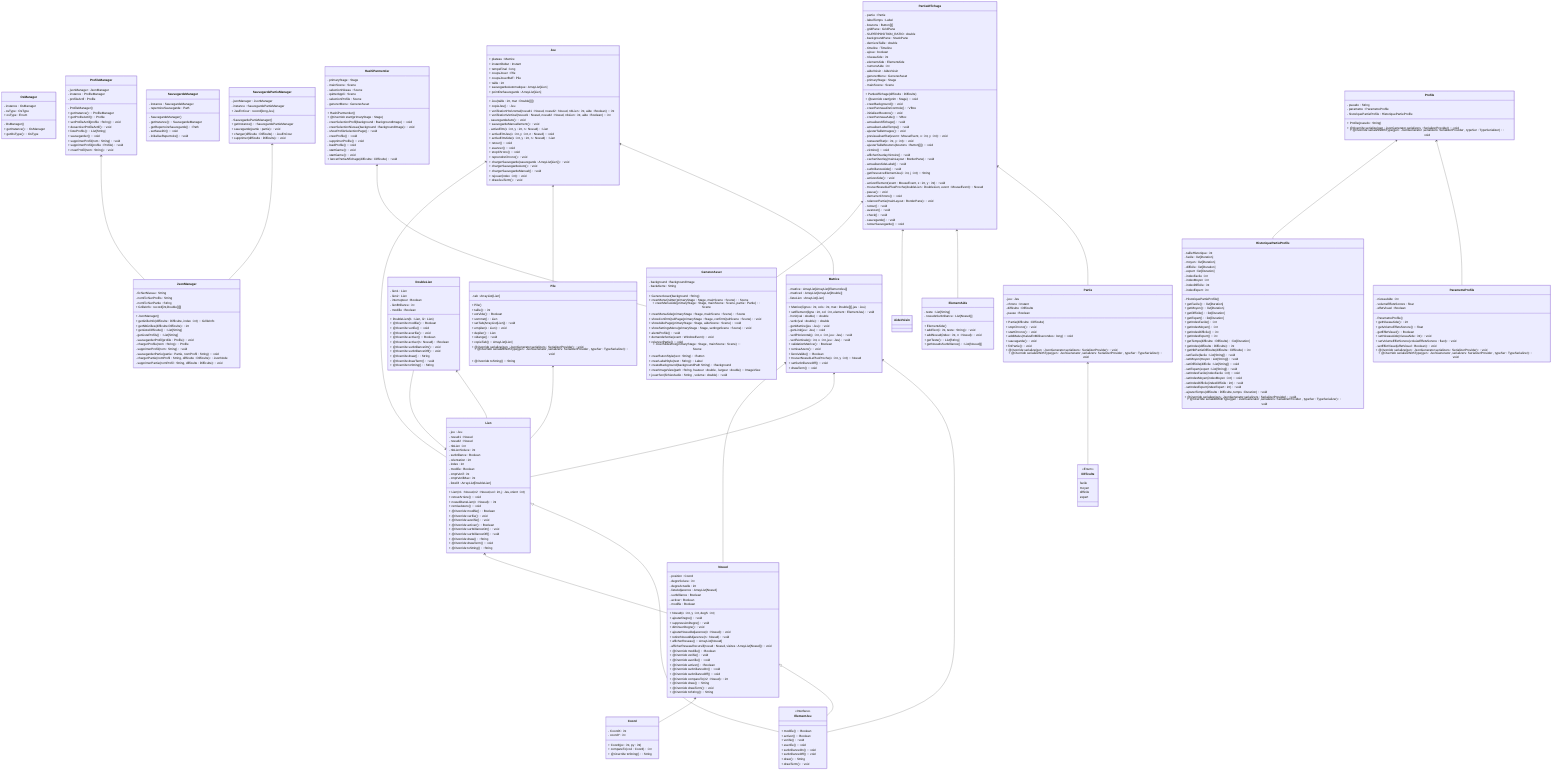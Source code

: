 classDiagram
direction TB
    class JsonManager{
        - fichierNiveau : String
        - nomFichierProfils : String
        - nomFichierPartie : String
        + GrilleInfo : record[int,Double[][]]
        + JsonManager()
        + getGrilleInfo(difficulte : Difficulte, index : int) : GrilleInfo
        + getNbGrilles(difficulte Difficulte) : int
        + getListeDifficulte() : List[String]
        - getListeProfils() : List[String]
        - sauvegarderProfil(profile : Profile) : void
        - chargerProfile(nom : String) : Profile
        - supprimerProfil(nom : String) : void
        - sauvegarderPartie(partie : Partie, nomProfil : String) : void
        - chargerPartie(nomProfil : String, difficulte : Difficulte) : JsonNode
        - supprimerPartie(nomProfil : String, difficulte : Difficulte) : void
    }

    class OsManager{
        - instance : OsManager
        - osType : OsType
        + osType : Enum
        - OsManager()
        + getInstance() : OsManager
        + getOsType() : OsType
    }

    class ProfileManager{
        - jsonManager : JsonManager
        - instance : ProfileManager
        - profileActif : Profile
        - ProfileManager()
        + getInstance() : ProfileManager
        + getProfileActif() : Profile
        + setProfileActif(profile : String) : void
        + desactiverProfileActif() : void
        + listeProfils() : List[String]
        + sauvegarder() : void
        + supprimerProfil(nom : String) : void
        + supprimerProfil(profile : Profile) : void
        + creerProfil(nom : String) : void
    }

    class SauvegardeManager{
        - instance : SauvegardeManager
        - repertoireSauvegarde : Path
        - SauvegardeManager()
        - getInstance() : SauvegardeManager
        - getRepertoireSauvegarde() : Path
        - setSaveDir() : void
        - initialiseRepertoire() : void
    }

    class SauvegardePartieManager{
        - jsonManager : JsonManager
        - instance : SauvegardePartieManager
        + JeuEnCour : record[long,Jeu]
        - SauvegardePartieManager()
        + getInstance() : SauvegardePartieManager
        + sauvegarde(partie : partie) : void
        + charger(difficulte : Difficulte) : JeuEnCour
        + supprimer(difficulte : Difficulte) : void
    }

    

    class GenererAsset {
	    - background : BackgroundImage
        - backAlerte : String
	    + GenererAsset(background : String)
        + creerMenuQuitter(primaryStage : Stage, mainScene : Scene) : Scene
        + creerMenuAide(primaryStage : Stage, mainScene : Scene, partie : Partie) : Scene
        + creerMenuAide(primaryStage : Stage, mainScene : Scene) : Scene
        + showConfirmQuitPage(primaryStage : Stage, confirmQuitScene : Scene) : void
        + showAidePage(primaryStage : Stage, aideScene : Scene) : void
        + showSettingsMenu(primaryStage : Stage, settingsScene : Scene) : void
        + alerteProfile() : void
        + demandeSortie(event : WindowEvent) : void
        + relancerPartie() : void
        + creerSlideshox(primaryStage : Stage , mainScene : Scene) : Scene
        + creerButonStyle(text : String) : Button
        + creerLabelStyle(text : String) : Label
        + createBackground(backgroundPath String) : Background
        + creerImageView(path : String, hauteur : double , largeur : double) : ImageView
        + jouerSon(fichierAudio : String , volume : double) : void
    }

    class PartieAffichage {
	    - partie : Partie
        - labelTemps : Label
        - boutons : Button[][]
        - gridPane : GridPane
        - SUPERPOSITION_RATIO : double
        - backgroundPane : StackPane
        - derniereTaille : double
        - timeline : Timeline
        - ajoue : boolean
        - niveauAide : int
        - elementAide : ElementAide
        - numeroAide : int
        - aideVoisin : AideVoisin
        - genererMenu : GenererAsset
        - primaryStage : Stage
        - mainScene : Scene 
        + PartieAffichage(difficulte : Difficulte)
        + *@override* start(prim : Stage) : void
        - creerBackground() : void
        - creerPanneauDeControle() : VBox
        - initialiserBoutons() : void
        - creerPanneauAide() : VBox
        - actualiserAffichage() : void
        - actualiserLabelTemps() : void
        - ajusterTailleImages() : void
        - previsualiserEtat(event : MouseEvent, x : int, y : int) : void
        - restaurerEtat(x : int, y : int) : void
        - ajusterTailleBoutons(boutons : Button[][]) : void
        - victoire() : void
        - afficherOverlayVictoire() : void
        - cacherOverlay(mainLayout : BorderPane) : void
        - actualiserAideLabel() : void
        - surbrillanceAide() : void
        - getResourceElementJeu(i : int, j : int) : String
        - activerAide() : void
        - activerElement(event : MouseEvent, x : int, y : int) : void
        - trouverNoeudLePlusProche(doubleLien : DoubleLien, event : MouseEvent) : Noeud
        - pause() : void
        - demarrerChrono() : void
        - relancerPartie(mainLayout : BorderPane) : void
        - retour() : void
        - avancer() : void
        - check() : void
        - sauvegarde() : void
        - retourSauvegarde() : void
    }

    

    class Coord {
	    - CoordX : int
	    - coordY : int
	    + Coord(px : int, py : int)
	    + compareTo(co2 : Coord) : int
	    + *@Override* toString() : String
    }

    class DoubleLien {
	    - lien1 : Lien
	    - lien2 : Lien
	    - interrupteur : Boolean
	    - lienBrillance : int
	    - modifie : Boolean
	    + DoubleLien(l1 : Lien, l2 : Lien)
	    + *@Override* modifie() : Boolean
	    + *@Override* verifie() : void
	    + *@Override* averifie() : void
	    + *@Override* activer() : Boolean
	    + *@Override* activer(n : Noeud) : Boolean
	    + *@Override* surbrillanceOn() : void
	    + *@Override* surbrillanceOff() : void
	    + *@Override* draw() : String
	    + *@Override* drawTerm() : void
	    + *@Override* toString() : String
    }

    class ElementJeu {
        + modifie() : Boolean
        + activer() : Boolean
        + verifie() : void
        + averifie() : void
        + surbrillanceOn() : void
        + surbrillanceOff() : void
        + draw() : String
        + drawTerm() : void
    }

    class Lien{
        - jeu : Jeu
        - noeud1 : Noeud
        - noeud2 : Noeud
        - nbLien : int
        - nbLienSoluce : int
        - surbrillance : Boolean
        - orientation : int
        - index : int
        - modifie : Boolean
        - cmptVerif : int
        - cmptVerifMax : int
        - listeDl : ArrayList[DoubleLien]
        + Lien(n1 : Noeud,n2 : Noeud,sol : int,j : Jeu,orient : int)
        + retourArriere() : void
        + noeudDansLien(n : Noeud) : int
        + remiseAzero() : void
        + *@Override* modifie() : Boolean
	    + *@Override* verifie() : void
	    + *@Override* averifie() : void
	    + *@Override* activer() : Boolean
        + *@Override* surbrillanceOn() : void
	    + *@Override* surbrillanceOff() : void
	    + *@Override* draw() : String
	    + *@Override* drawTerm() : void
	    + *@Override* toString() : String
    }
    

    class Noeud{
        - position : Coord
        - degreSoluce : int
        - degreActuelle : int
        - listeAdjacence : ArrayList[Noeud]
        - surbrillance : Boolean
        - activer : Boolean
        - modifie : Boolean
        + Noeud(x : int, y : int, degS : int)
        + ajouterDegre() : void
        + suppressionDegre() : void
        + diminuerDegre() : void
        + ajouterNoeudAdjacence(n : Noeud) : void
        + retirerNoeudAdjacence(n : Noeud) : void
        + afficherReseau() : ArrayList[Noeud]
        - afficherReseauRecursif(noeud : Noeud, visites : ArrayList[Noeud]) : void
        + *@Override* modifie() : Boolean
	    + *@Override* verifie() : void
	    + *@Override* averifie() : void
	    + *@Override* activer() : Boolean
        + *@Override* surbrillanceOn() : void
	    + *@Override* surbrillanceOff() : void
        + *@Override* compareTo(n2 : Noeud) : int
	    + *@Override* draw() : String
	    + *@Override* drawTerm() : void
	    + *@Override* toString() : String


    }
	<<Interface>> ElementJeu
    

    class Matrice{
        - matrice : ArrayList[ArrayList[ElementJeu]]
        - matrice2 : ArrayList[ArrayList[Double]]
        - listeLien : ArrayList[Lien]
        + Matrice(lignes : int, cols : int, mat : Double[][],jeu : Jeu)
        + setElement(ligne : int, col : int, element : ElementJeu) : void
        - horiz(val : double) : double
        - vertic(val : double) : double
        - genMatrice(jeu : Jeu) : void
        - genLink(jeu : Jeu) : void
        - verifHorizontal(y : int, x : int, jeu : Jeu) : void
        - verifVerticale(y : int, x : int, jeu : Jeu) : void
        + validationMatrice() : Boolean
        + remiseAzero() : void
        + liensValide() : Boolean
        + trouverNoeudLePlusProche(x : int, y : int) : Noeud
        + setSurbrillanceOff() : void
        + drawTerm() : void

    }
    
    class Pile{
        - tab : ArrayList[Lien]
        + Pile()
        + taille() : int
        + estVide() : Boolean
        + sommet() : Lien
        + setTab(ArrayList[Lien]) : void
        + empiler(o : Lien) : void
        + depiler() : Lien
        + vidange() : void
        + copieTab() : ArrayList[Lien]
        + *@Override* serialize(gen : JsonGenerator,serializers : SerializerProvider ) : void
        + *@Override* serializeWithType(gen : JsonGenerator ,serializers: SerializerProvider , typeSer : TypeSerializer ) : void
        + *@Override* toString() : String
    }
    
    class Jeu{
        + plateau : Matrice
        + instantDebut : Instant
        + tempsFinal : long
        + coupsJouer : Pile
        + coupsJouerBuff : Pile
        + taille : int
        + sauvegardeAutomatique : ArrayList[Lien]
        + pointDeSauvegarde : ArrayList[Lien]
        + Jeu(taille : int, mat : Double[][])
        + copieJeu() : Jeu
        + verificationHorizontal(noeud1 : Noeud, noeud2 : Noeud, nbLien : int, aide : Boolean) : int
        + verificationVertical(noeud1 : Noeud, noeud2 : Noeud, nbLien : int, aide : Boolean) : int
        - sauvegardeAuto() : void
        + sauvegardeManuellement() : void
        - activeElm(x : int, y : int, n : Noeud) : Lien
        + activeElmJeu(x : int, y : int, n : Noeud) : void
        + activeElmAide(x : int, y : int, n : Noeud) : Lien
        + retour() : void
        + avancer() : void
        + stopChrono() : void
        + reprendreChrono() : void
        + chargerSauvegarde(sauvegarde : ArrayList[Lien]) : void
        + chargerSauvegardeAuto() : void
        + chargerSauvegardeManuel() : void
        + rejouer(index : int) : void
        + drawJeuTerm() : void
    }
    
    
    class Difficulte{
        facile
        moyen
        difficile
        expert
    }
    class Partie{
        - jeu : Jeu
        - chrono : Instant
        - difficulte : Difficulte
        - pause : Boolean
        + Partie(difficulte : Difficulte)
        + stopChrono() : void
        + startChrono() : void
        + addMalus(malusEnMillisecondes : long) : void
        + sauvegarde() : void
        + finPartie() : void
        + *@Override* serialize(gen : JsonGenerator,serializers : SerializerProvider ) : void
        + *@Override* serializeWithType(gen : JsonGenerator ,serializers: SerializerProvider , typeSer : TypeSerializer ) : void
    }

    

    <<Enum>> Difficulte
    

    class Profile{
        - pseudo : String
        - parametre : ParametreProfile
        - historiquePartieProfile : HistoriquePartieProfile
        + Profile(pseudo : String)
        + *@Override* serialize(gen : JsonGenerator,serializers : SerializerProvider ) : void
        + *@Override* serializeWithType(gen : JsonGenerator ,serializers: SerializerProvider , typeSer : TypeSerializer ) : void
    }

    class ParametreProfile{
        - niveauAide : int
        - volumeEffetsSonore : float
        - effetVisuel : Boolean
        - ParametreProfile()
        + getNiveauAide() : int
        + getVolumeEffetsSonore() : float
        - getEffetVisuel() : Boolean
        + setNiveauAide(niveauAide : int) : void
        + setVolumeEffetSonore(voluùeEffetsSonore : flaot) : void
        - setEffetVisuel(effetVisuel : Boolean) : void
        + *@Override* serialize(gen : JsonGenerator,serializers : SerializerProvider ) : void
        + *@Override* serializeWithType(gen : JsonGenerator ,serializers: SerializerProvider , typeSer : TypeSerializer ) : void
    }

    class HistoriquePartieProfile{
        - tailleHistorique : int
        - facile : list[Duration]
        - moyen : list[Duration]
        - difficile : list[Duration]
        - expert : list[Duration]
        - indexFacile : int
        - indexMoyen : int
        - indexDifficile : int
        - indexExpert : int
        - HistoriquePartieProfile()
        + getFacile() : list[Duration]
        + getMoyen() : list[Duration]
        + getDifficile() : list[Duration]
        + getExpert() : list[Duration]
        + getIndexFacile() : int
        + getIndexMoyen() : int
        + getIndexDifficile() : int
        + getIndexExpert() : int
        + getTemps(difficulte : Difficulte) : list[Duration]
        + getIndex(difficulte : Difficulte) : int
        + getNbPartieDifficulte(difficulte : Difficulte) : int
        - setFacile(facile : List[String]) : void
        - setMoyen(moyen : List[String]) : void
        - setDifficile(difficile : List[String]) : void
        - setExpert(expert : List[String]) : void
        - setIndexFacile(indexFacile : int) : void
        - setIndexMoyen(indexMoyen : int) : void
        - setIndexDifficile(indexDifficile : int) : void
        - setIndexExpert(indexExpert : int) : void
        - ajouterTemps(difficulte : Difficulte, temps : Duration) : void
        + *@Override* serialize(gen : JsonGenerator,serializers : SerializerProvider ) : void
        + *@Override* serializeWithType(gen : JsonGenerator ,serializers: SerializerProvider , typeSer : TypeSerializer ) : void
    
    }

     class HashiParmentier{
        - primaryStage : Stage
        - mainScene : Scene
        - selectionNiveau : Scene
        - quitterAppli : Scene
        - selectionProfile : Scene
        - genererMenu : GenererAsset
        + HashiParmentier()
        + *@Override* start(primaryStage : Stage)
        - creerSelectionProfil(background : BackgroundImage) : void
        - creerSelectionNiveau(background : BackgroundImage) : void
        - showProfileSelectionPage() : void
        - creerProfile() : void
        - supprimerProfile() : void
        - loadProfile() : void
        - startGame() : void
        - startGame() : void
        + lancerPartieAffichage(difficulte : Difficulte) : void

    }

    class ElementAide{
        - texte : List[String]
        - noeudsSurbrillance : List[Noeud][]
        + ElementAide()
        + addText(i : int, texte : String) : void
        + addNoeud(index : int, n : Noeud) : void
        + getTexte() : List[String]
        + getNoeudsSurbrillance() : List[Noeud][]
    }

    HashiParmentier <-- GenererAsset
    PartieAffichage <-- Partie
    Profile <-- ParametreProfile
    Profile <-- HistoriquePartieProfile
    SauvegardePartieManager <-- JsonManager
    ProfileManager <-- JsonManager
    PartieAffichage <-- ElementAide
    PartieAffichage <-- AideVoisin
    PartieAffichage <-- GenererAsset
    Lien <-- DoubleLien
    Lien <|-- ElementJeu
    Noeud <|-- ElementJeu
    Lien <-- Noeud
    DoubleLien <-- Lien
    Noeud <-- Coord
    Matrice <-- ElementJeu
    Matrice <-- Lien
    Matrice <-- Noeud
    Pile <-- Lien
    Jeu <-- Matrice
    Jeu <-- Pile
    Jeu <-- Lien
    Partie <-- Difficulte